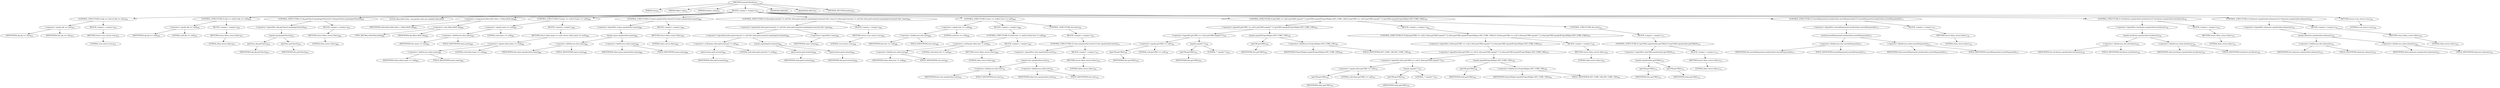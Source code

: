 digraph "sameOrSimilar" {  
"1469" [label = <(METHOD,sameOrSimilar)<SUB>671</SUB>> ]
"129" [label = <(PARAM,this)<SUB>671</SUB>> ]
"1470" [label = <(PARAM,Object obj)<SUB>671</SUB>> ]
"1471" [label = <(PARAM,boolean same)<SUB>671</SUB>> ]
"1472" [label = <(BLOCK,&lt;empty&gt;,&lt;empty&gt;)<SUB>671</SUB>> ]
"1473" [label = <(CONTROL_STRUCTURE,if (obj == this),if (obj == this))<SUB>672</SUB>> ]
"1474" [label = <(&lt;operator&gt;.equals,obj == this)<SUB>672</SUB>> ]
"1475" [label = <(IDENTIFIER,obj,obj == this)<SUB>672</SUB>> ]
"128" [label = <(IDENTIFIER,this,obj == this)<SUB>672</SUB>> ]
"1476" [label = <(BLOCK,&lt;empty&gt;,&lt;empty&gt;)<SUB>672</SUB>> ]
"1477" [label = <(RETURN,return true;,return true;)<SUB>673</SUB>> ]
"1478" [label = <(LITERAL,true,return true;)<SUB>673</SUB>> ]
"1479" [label = <(CONTROL_STRUCTURE,if (obj == null),if (obj == null))<SUB>676</SUB>> ]
"1480" [label = <(&lt;operator&gt;.equals,obj == null)<SUB>676</SUB>> ]
"1481" [label = <(IDENTIFIER,obj,obj == null)<SUB>676</SUB>> ]
"1482" [label = <(LITERAL,null,obj == null)<SUB>676</SUB>> ]
"1483" [label = <(BLOCK,&lt;empty&gt;,&lt;empty&gt;)<SUB>676</SUB>> ]
"1484" [label = <(RETURN,return false;,return false;)<SUB>677</SUB>> ]
"1485" [label = <(LITERAL,false,return false;)<SUB>677</SUB>> ]
"1486" [label = <(CONTROL_STRUCTURE,if (!obj.getClass().equals(getClass())),if (!obj.getClass().equals(getClass())))<SUB>679</SUB>> ]
"1487" [label = <(&lt;operator&gt;.logicalNot,!obj.getClass().equals(getClass()))<SUB>679</SUB>> ]
"1488" [label = <(equals,equals(getClass()))<SUB>679</SUB>> ]
"1489" [label = <(getClass,obj.getClass())<SUB>679</SUB>> ]
"1490" [label = <(IDENTIFIER,obj,obj.getClass())<SUB>679</SUB>> ]
"1491" [label = <(getClass,getClass())<SUB>679</SUB>> ]
"130" [label = <(IDENTIFIER,this,getClass())<SUB>679</SUB>> ]
"1492" [label = <(BLOCK,&lt;empty&gt;,&lt;empty&gt;)<SUB>679</SUB>> ]
"1493" [label = <(RETURN,return false;,return false;)<SUB>680</SUB>> ]
"1494" [label = <(LITERAL,false,return false;)<SUB>680</SUB>> ]
"1495" [label = <(LOCAL,MacroDef other: org.apache.tools.ant.taskdefs.MacroDef)> ]
"1496" [label = <(&lt;operator&gt;.assignment,MacroDef other = (MacroDef) obj)<SUB>682</SUB>> ]
"1497" [label = <(IDENTIFIER,other,MacroDef other = (MacroDef) obj)<SUB>682</SUB>> ]
"1498" [label = <(&lt;operator&gt;.cast,(MacroDef) obj)<SUB>682</SUB>> ]
"1499" [label = <(TYPE_REF,MacroDef,MacroDef)<SUB>682</SUB>> ]
"1500" [label = <(IDENTIFIER,obj,(MacroDef) obj)<SUB>682</SUB>> ]
"1501" [label = <(CONTROL_STRUCTURE,if (name == null),if (name == null))<SUB>683</SUB>> ]
"1502" [label = <(&lt;operator&gt;.equals,name == null)<SUB>683</SUB>> ]
"1503" [label = <(&lt;operator&gt;.fieldAccess,this.name)<SUB>683</SUB>> ]
"1504" [label = <(IDENTIFIER,this,name == null)<SUB>683</SUB>> ]
"1505" [label = <(FIELD_IDENTIFIER,name,name)<SUB>683</SUB>> ]
"1506" [label = <(LITERAL,null,name == null)<SUB>683</SUB>> ]
"1507" [label = <(BLOCK,&lt;empty&gt;,&lt;empty&gt;)<SUB>683</SUB>> ]
"1508" [label = <(RETURN,return other.name == null;,return other.name == null;)<SUB>684</SUB>> ]
"1509" [label = <(&lt;operator&gt;.equals,other.name == null)<SUB>684</SUB>> ]
"1510" [label = <(&lt;operator&gt;.fieldAccess,other.name)<SUB>684</SUB>> ]
"1511" [label = <(IDENTIFIER,other,other.name == null)<SUB>684</SUB>> ]
"1512" [label = <(FIELD_IDENTIFIER,name,name)<SUB>684</SUB>> ]
"1513" [label = <(LITERAL,null,other.name == null)<SUB>684</SUB>> ]
"1514" [label = <(CONTROL_STRUCTURE,if (!name.equals(other.name)),if (!name.equals(other.name)))<SUB>686</SUB>> ]
"1515" [label = <(&lt;operator&gt;.logicalNot,!name.equals(other.name))<SUB>686</SUB>> ]
"1516" [label = <(equals,name.equals(other.name))<SUB>686</SUB>> ]
"1517" [label = <(&lt;operator&gt;.fieldAccess,this.name)<SUB>686</SUB>> ]
"1518" [label = <(IDENTIFIER,this,name.equals(other.name))<SUB>686</SUB>> ]
"1519" [label = <(FIELD_IDENTIFIER,name,name)<SUB>686</SUB>> ]
"1520" [label = <(&lt;operator&gt;.fieldAccess,other.name)<SUB>686</SUB>> ]
"1521" [label = <(IDENTIFIER,other,name.equals(other.name))<SUB>686</SUB>> ]
"1522" [label = <(FIELD_IDENTIFIER,name,name)<SUB>686</SUB>> ]
"1523" [label = <(BLOCK,&lt;empty&gt;,&lt;empty&gt;)<SUB>686</SUB>> ]
"1524" [label = <(RETURN,return false;,return false;)<SUB>687</SUB>> ]
"1525" [label = <(LITERAL,false,return false;)<SUB>687</SUB>> ]
"1526" [label = <(CONTROL_STRUCTURE,if (other.getLocation() != null &amp;&amp; other.getLocation().equals(getLocation()) &amp;&amp; !same),if (other.getLocation() != null &amp;&amp; other.getLocation().equals(getLocation()) &amp;&amp; !same))<SUB>691</SUB>> ]
"1527" [label = <(&lt;operator&gt;.logicalAnd,other.getLocation() != null &amp;&amp; other.getLocation().equals(getLocation()) &amp;&amp; !same)<SUB>691</SUB>> ]
"1528" [label = <(&lt;operator&gt;.logicalAnd,other.getLocation() != null &amp;&amp; other.getLocation().equals(getLocation()))<SUB>691</SUB>> ]
"1529" [label = <(&lt;operator&gt;.notEquals,other.getLocation() != null)<SUB>691</SUB>> ]
"1530" [label = <(getLocation,getLocation())<SUB>691</SUB>> ]
"1531" [label = <(IDENTIFIER,other,getLocation())<SUB>691</SUB>> ]
"1532" [label = <(LITERAL,null,other.getLocation() != null)<SUB>691</SUB>> ]
"1533" [label = <(equals,equals(getLocation()))<SUB>692</SUB>> ]
"1534" [label = <(getLocation,getLocation())<SUB>692</SUB>> ]
"1535" [label = <(IDENTIFIER,other,getLocation())<SUB>692</SUB>> ]
"1536" [label = <(getLocation,getLocation())<SUB>692</SUB>> ]
"131" [label = <(IDENTIFIER,this,getLocation())<SUB>692</SUB>> ]
"1537" [label = <(&lt;operator&gt;.logicalNot,!same)<SUB>693</SUB>> ]
"1538" [label = <(IDENTIFIER,same,!same)<SUB>693</SUB>> ]
"1539" [label = <(BLOCK,&lt;empty&gt;,&lt;empty&gt;)<SUB>693</SUB>> ]
"1540" [label = <(RETURN,return true;,return true;)<SUB>694</SUB>> ]
"1541" [label = <(LITERAL,true,return true;)<SUB>694</SUB>> ]
"1542" [label = <(CONTROL_STRUCTURE,if (text == null),if (text == null))<SUB>696</SUB>> ]
"1543" [label = <(&lt;operator&gt;.equals,text == null)<SUB>696</SUB>> ]
"1544" [label = <(&lt;operator&gt;.fieldAccess,this.text)<SUB>696</SUB>> ]
"1545" [label = <(IDENTIFIER,this,text == null)<SUB>696</SUB>> ]
"1546" [label = <(FIELD_IDENTIFIER,text,text)<SUB>696</SUB>> ]
"1547" [label = <(LITERAL,null,text == null)<SUB>696</SUB>> ]
"1548" [label = <(BLOCK,&lt;empty&gt;,&lt;empty&gt;)<SUB>696</SUB>> ]
"1549" [label = <(CONTROL_STRUCTURE,if (other.text != null),if (other.text != null))<SUB>697</SUB>> ]
"1550" [label = <(&lt;operator&gt;.notEquals,other.text != null)<SUB>697</SUB>> ]
"1551" [label = <(&lt;operator&gt;.fieldAccess,other.text)<SUB>697</SUB>> ]
"1552" [label = <(IDENTIFIER,other,other.text != null)<SUB>697</SUB>> ]
"1553" [label = <(FIELD_IDENTIFIER,text,text)<SUB>697</SUB>> ]
"1554" [label = <(LITERAL,null,other.text != null)<SUB>697</SUB>> ]
"1555" [label = <(BLOCK,&lt;empty&gt;,&lt;empty&gt;)<SUB>697</SUB>> ]
"1556" [label = <(RETURN,return false;,return false;)<SUB>698</SUB>> ]
"1557" [label = <(LITERAL,false,return false;)<SUB>698</SUB>> ]
"1558" [label = <(CONTROL_STRUCTURE,else,else)<SUB>700</SUB>> ]
"1559" [label = <(BLOCK,&lt;empty&gt;,&lt;empty&gt;)<SUB>700</SUB>> ]
"1560" [label = <(CONTROL_STRUCTURE,if (!text.equals(other.text)),if (!text.equals(other.text)))<SUB>701</SUB>> ]
"1561" [label = <(&lt;operator&gt;.logicalNot,!text.equals(other.text))<SUB>701</SUB>> ]
"1562" [label = <(equals,text.equals(other.text))<SUB>701</SUB>> ]
"1563" [label = <(&lt;operator&gt;.fieldAccess,this.text)<SUB>701</SUB>> ]
"1564" [label = <(IDENTIFIER,this,text.equals(other.text))<SUB>701</SUB>> ]
"1565" [label = <(FIELD_IDENTIFIER,text,text)<SUB>701</SUB>> ]
"1566" [label = <(&lt;operator&gt;.fieldAccess,other.text)<SUB>701</SUB>> ]
"1567" [label = <(IDENTIFIER,other,text.equals(other.text))<SUB>701</SUB>> ]
"1568" [label = <(FIELD_IDENTIFIER,text,text)<SUB>701</SUB>> ]
"1569" [label = <(BLOCK,&lt;empty&gt;,&lt;empty&gt;)<SUB>701</SUB>> ]
"1570" [label = <(RETURN,return false;,return false;)<SUB>702</SUB>> ]
"1571" [label = <(LITERAL,false,return false;)<SUB>702</SUB>> ]
"1572" [label = <(CONTROL_STRUCTURE,if (getURI() == null || getURI().equals(&quot;&quot;) || getURI().equals(ProjectHelper.ANT_CORE_URI)),if (getURI() == null || getURI().equals(&quot;&quot;) || getURI().equals(ProjectHelper.ANT_CORE_URI)))<SUB>705</SUB>> ]
"1573" [label = <(&lt;operator&gt;.logicalOr,getURI() == null || getURI().equals(&quot;&quot;) || getURI().equals(ProjectHelper.ANT_CORE_URI))<SUB>705</SUB>> ]
"1574" [label = <(&lt;operator&gt;.logicalOr,getURI() == null || getURI().equals(&quot;&quot;))<SUB>705</SUB>> ]
"1575" [label = <(&lt;operator&gt;.equals,getURI() == null)<SUB>705</SUB>> ]
"1576" [label = <(getURI,getURI())<SUB>705</SUB>> ]
"132" [label = <(IDENTIFIER,this,getURI())<SUB>705</SUB>> ]
"1577" [label = <(LITERAL,null,getURI() == null)<SUB>705</SUB>> ]
"1578" [label = <(equals,equals(&quot;&quot;))<SUB>705</SUB>> ]
"1579" [label = <(getURI,getURI())<SUB>705</SUB>> ]
"133" [label = <(IDENTIFIER,this,getURI())<SUB>705</SUB>> ]
"1580" [label = <(LITERAL,&quot;&quot;,equals(&quot;&quot;))<SUB>705</SUB>> ]
"1581" [label = <(equals,equals(ProjectHelper.ANT_CORE_URI))<SUB>706</SUB>> ]
"1582" [label = <(getURI,getURI())<SUB>706</SUB>> ]
"134" [label = <(IDENTIFIER,this,getURI())<SUB>706</SUB>> ]
"1583" [label = <(&lt;operator&gt;.fieldAccess,ProjectHelper.ANT_CORE_URI)<SUB>706</SUB>> ]
"1584" [label = <(IDENTIFIER,ProjectHelper,equals(ProjectHelper.ANT_CORE_URI))<SUB>706</SUB>> ]
"1585" [label = <(FIELD_IDENTIFIER,ANT_CORE_URI,ANT_CORE_URI)<SUB>706</SUB>> ]
"1586" [label = <(BLOCK,&lt;empty&gt;,&lt;empty&gt;)<SUB>706</SUB>> ]
"1587" [label = <(CONTROL_STRUCTURE,if (!(other.getURI() == null || other.getURI().equals(&quot;&quot;) || other.getURI().equals(ProjectHelper.ANT_CORE_URI))),if (!(other.getURI() == null || other.getURI().equals(&quot;&quot;) || other.getURI().equals(ProjectHelper.ANT_CORE_URI))))<SUB>707</SUB>> ]
"1588" [label = <(&lt;operator&gt;.logicalNot,!(other.getURI() == null || other.getURI().equals(&quot;&quot;) || other.getURI().equals(ProjectHelper.ANT_CORE_URI)))<SUB>707</SUB>> ]
"1589" [label = <(&lt;operator&gt;.logicalOr,other.getURI() == null || other.getURI().equals(&quot;&quot;) || other.getURI().equals(ProjectHelper.ANT_CORE_URI))<SUB>707</SUB>> ]
"1590" [label = <(&lt;operator&gt;.logicalOr,other.getURI() == null || other.getURI().equals(&quot;&quot;))<SUB>707</SUB>> ]
"1591" [label = <(&lt;operator&gt;.equals,other.getURI() == null)<SUB>707</SUB>> ]
"1592" [label = <(getURI,getURI())<SUB>707</SUB>> ]
"1593" [label = <(IDENTIFIER,other,getURI())<SUB>707</SUB>> ]
"1594" [label = <(LITERAL,null,other.getURI() == null)<SUB>707</SUB>> ]
"1595" [label = <(equals,equals(&quot;&quot;))<SUB>707</SUB>> ]
"1596" [label = <(getURI,getURI())<SUB>707</SUB>> ]
"1597" [label = <(IDENTIFIER,other,getURI())<SUB>707</SUB>> ]
"1598" [label = <(LITERAL,&quot;&quot;,equals(&quot;&quot;))<SUB>707</SUB>> ]
"1599" [label = <(equals,equals(ProjectHelper.ANT_CORE_URI))<SUB>708</SUB>> ]
"1600" [label = <(getURI,getURI())<SUB>708</SUB>> ]
"1601" [label = <(IDENTIFIER,other,getURI())<SUB>708</SUB>> ]
"1602" [label = <(&lt;operator&gt;.fieldAccess,ProjectHelper.ANT_CORE_URI)<SUB>708</SUB>> ]
"1603" [label = <(IDENTIFIER,ProjectHelper,equals(ProjectHelper.ANT_CORE_URI))<SUB>708</SUB>> ]
"1604" [label = <(FIELD_IDENTIFIER,ANT_CORE_URI,ANT_CORE_URI)<SUB>708</SUB>> ]
"1605" [label = <(BLOCK,&lt;empty&gt;,&lt;empty&gt;)<SUB>708</SUB>> ]
"1606" [label = <(RETURN,return false;,return false;)<SUB>709</SUB>> ]
"1607" [label = <(LITERAL,false,return false;)<SUB>709</SUB>> ]
"1608" [label = <(CONTROL_STRUCTURE,else,else)<SUB>711</SUB>> ]
"1609" [label = <(BLOCK,&lt;empty&gt;,&lt;empty&gt;)<SUB>711</SUB>> ]
"1610" [label = <(CONTROL_STRUCTURE,if (!getURI().equals(other.getURI())),if (!getURI().equals(other.getURI())))<SUB>712</SUB>> ]
"1611" [label = <(&lt;operator&gt;.logicalNot,!getURI().equals(other.getURI()))<SUB>712</SUB>> ]
"1612" [label = <(equals,equals(other.getURI()))<SUB>712</SUB>> ]
"1613" [label = <(getURI,getURI())<SUB>712</SUB>> ]
"135" [label = <(IDENTIFIER,this,getURI())<SUB>712</SUB>> ]
"1614" [label = <(getURI,getURI())<SUB>712</SUB>> ]
"1615" [label = <(IDENTIFIER,other,getURI())<SUB>712</SUB>> ]
"1616" [label = <(BLOCK,&lt;empty&gt;,&lt;empty&gt;)<SUB>712</SUB>> ]
"1617" [label = <(RETURN,return false;,return false;)<SUB>713</SUB>> ]
"1618" [label = <(LITERAL,false,return false;)<SUB>713</SUB>> ]
"1619" [label = <(CONTROL_STRUCTURE,if (!nestedSequential.similar(other.nestedSequential)),if (!nestedSequential.similar(other.nestedSequential)))<SUB>717</SUB>> ]
"1620" [label = <(&lt;operator&gt;.logicalNot,!nestedSequential.similar(other.nestedSequential))<SUB>717</SUB>> ]
"1621" [label = <(similar,nestedSequential.similar(other.nestedSequential))<SUB>717</SUB>> ]
"1622" [label = <(&lt;operator&gt;.fieldAccess,this.nestedSequential)<SUB>717</SUB>> ]
"1623" [label = <(IDENTIFIER,this,nestedSequential.similar(other.nestedSequential))<SUB>717</SUB>> ]
"1624" [label = <(FIELD_IDENTIFIER,nestedSequential,nestedSequential)<SUB>717</SUB>> ]
"1625" [label = <(&lt;operator&gt;.fieldAccess,other.nestedSequential)<SUB>717</SUB>> ]
"1626" [label = <(IDENTIFIER,other,nestedSequential.similar(other.nestedSequential))<SUB>717</SUB>> ]
"1627" [label = <(FIELD_IDENTIFIER,nestedSequential,nestedSequential)<SUB>717</SUB>> ]
"1628" [label = <(BLOCK,&lt;empty&gt;,&lt;empty&gt;)<SUB>717</SUB>> ]
"1629" [label = <(RETURN,return false;,return false;)<SUB>718</SUB>> ]
"1630" [label = <(LITERAL,false,return false;)<SUB>718</SUB>> ]
"1631" [label = <(CONTROL_STRUCTURE,if (!attributes.equals(other.attributes)),if (!attributes.equals(other.attributes)))<SUB>720</SUB>> ]
"1632" [label = <(&lt;operator&gt;.logicalNot,!attributes.equals(other.attributes))<SUB>720</SUB>> ]
"1633" [label = <(equals,attributes.equals(other.attributes))<SUB>720</SUB>> ]
"1634" [label = <(&lt;operator&gt;.fieldAccess,this.attributes)<SUB>720</SUB>> ]
"1635" [label = <(IDENTIFIER,this,attributes.equals(other.attributes))<SUB>720</SUB>> ]
"1636" [label = <(FIELD_IDENTIFIER,attributes,attributes)<SUB>720</SUB>> ]
"1637" [label = <(&lt;operator&gt;.fieldAccess,other.attributes)<SUB>720</SUB>> ]
"1638" [label = <(IDENTIFIER,other,attributes.equals(other.attributes))<SUB>720</SUB>> ]
"1639" [label = <(FIELD_IDENTIFIER,attributes,attributes)<SUB>720</SUB>> ]
"1640" [label = <(BLOCK,&lt;empty&gt;,&lt;empty&gt;)<SUB>720</SUB>> ]
"1641" [label = <(RETURN,return false;,return false;)<SUB>721</SUB>> ]
"1642" [label = <(LITERAL,false,return false;)<SUB>721</SUB>> ]
"1643" [label = <(CONTROL_STRUCTURE,if (!elements.equals(other.elements)),if (!elements.equals(other.elements)))<SUB>723</SUB>> ]
"1644" [label = <(&lt;operator&gt;.logicalNot,!elements.equals(other.elements))<SUB>723</SUB>> ]
"1645" [label = <(equals,elements.equals(other.elements))<SUB>723</SUB>> ]
"1646" [label = <(&lt;operator&gt;.fieldAccess,this.elements)<SUB>723</SUB>> ]
"1647" [label = <(IDENTIFIER,this,elements.equals(other.elements))<SUB>723</SUB>> ]
"1648" [label = <(FIELD_IDENTIFIER,elements,elements)<SUB>723</SUB>> ]
"1649" [label = <(&lt;operator&gt;.fieldAccess,other.elements)<SUB>723</SUB>> ]
"1650" [label = <(IDENTIFIER,other,elements.equals(other.elements))<SUB>723</SUB>> ]
"1651" [label = <(FIELD_IDENTIFIER,elements,elements)<SUB>723</SUB>> ]
"1652" [label = <(BLOCK,&lt;empty&gt;,&lt;empty&gt;)<SUB>723</SUB>> ]
"1653" [label = <(RETURN,return false;,return false;)<SUB>724</SUB>> ]
"1654" [label = <(LITERAL,false,return false;)<SUB>724</SUB>> ]
"1655" [label = <(RETURN,return true;,return true;)<SUB>726</SUB>> ]
"1656" [label = <(LITERAL,true,return true;)<SUB>726</SUB>> ]
"1657" [label = <(MODIFIER,PRIVATE)> ]
"1658" [label = <(MODIFIER,VIRTUAL)> ]
"1659" [label = <(METHOD_RETURN,boolean)<SUB>671</SUB>> ]
  "1469" -> "129" 
  "1469" -> "1470" 
  "1469" -> "1471" 
  "1469" -> "1472" 
  "1469" -> "1657" 
  "1469" -> "1658" 
  "1469" -> "1659" 
  "1472" -> "1473" 
  "1472" -> "1479" 
  "1472" -> "1486" 
  "1472" -> "1495" 
  "1472" -> "1496" 
  "1472" -> "1501" 
  "1472" -> "1514" 
  "1472" -> "1526" 
  "1472" -> "1542" 
  "1472" -> "1572" 
  "1472" -> "1619" 
  "1472" -> "1631" 
  "1472" -> "1643" 
  "1472" -> "1655" 
  "1473" -> "1474" 
  "1473" -> "1476" 
  "1474" -> "1475" 
  "1474" -> "128" 
  "1476" -> "1477" 
  "1477" -> "1478" 
  "1479" -> "1480" 
  "1479" -> "1483" 
  "1480" -> "1481" 
  "1480" -> "1482" 
  "1483" -> "1484" 
  "1484" -> "1485" 
  "1486" -> "1487" 
  "1486" -> "1492" 
  "1487" -> "1488" 
  "1488" -> "1489" 
  "1488" -> "1491" 
  "1489" -> "1490" 
  "1491" -> "130" 
  "1492" -> "1493" 
  "1493" -> "1494" 
  "1496" -> "1497" 
  "1496" -> "1498" 
  "1498" -> "1499" 
  "1498" -> "1500" 
  "1501" -> "1502" 
  "1501" -> "1507" 
  "1502" -> "1503" 
  "1502" -> "1506" 
  "1503" -> "1504" 
  "1503" -> "1505" 
  "1507" -> "1508" 
  "1508" -> "1509" 
  "1509" -> "1510" 
  "1509" -> "1513" 
  "1510" -> "1511" 
  "1510" -> "1512" 
  "1514" -> "1515" 
  "1514" -> "1523" 
  "1515" -> "1516" 
  "1516" -> "1517" 
  "1516" -> "1520" 
  "1517" -> "1518" 
  "1517" -> "1519" 
  "1520" -> "1521" 
  "1520" -> "1522" 
  "1523" -> "1524" 
  "1524" -> "1525" 
  "1526" -> "1527" 
  "1526" -> "1539" 
  "1527" -> "1528" 
  "1527" -> "1537" 
  "1528" -> "1529" 
  "1528" -> "1533" 
  "1529" -> "1530" 
  "1529" -> "1532" 
  "1530" -> "1531" 
  "1533" -> "1534" 
  "1533" -> "1536" 
  "1534" -> "1535" 
  "1536" -> "131" 
  "1537" -> "1538" 
  "1539" -> "1540" 
  "1540" -> "1541" 
  "1542" -> "1543" 
  "1542" -> "1548" 
  "1542" -> "1558" 
  "1543" -> "1544" 
  "1543" -> "1547" 
  "1544" -> "1545" 
  "1544" -> "1546" 
  "1548" -> "1549" 
  "1549" -> "1550" 
  "1549" -> "1555" 
  "1550" -> "1551" 
  "1550" -> "1554" 
  "1551" -> "1552" 
  "1551" -> "1553" 
  "1555" -> "1556" 
  "1556" -> "1557" 
  "1558" -> "1559" 
  "1559" -> "1560" 
  "1560" -> "1561" 
  "1560" -> "1569" 
  "1561" -> "1562" 
  "1562" -> "1563" 
  "1562" -> "1566" 
  "1563" -> "1564" 
  "1563" -> "1565" 
  "1566" -> "1567" 
  "1566" -> "1568" 
  "1569" -> "1570" 
  "1570" -> "1571" 
  "1572" -> "1573" 
  "1572" -> "1586" 
  "1572" -> "1608" 
  "1573" -> "1574" 
  "1573" -> "1581" 
  "1574" -> "1575" 
  "1574" -> "1578" 
  "1575" -> "1576" 
  "1575" -> "1577" 
  "1576" -> "132" 
  "1578" -> "1579" 
  "1578" -> "1580" 
  "1579" -> "133" 
  "1581" -> "1582" 
  "1581" -> "1583" 
  "1582" -> "134" 
  "1583" -> "1584" 
  "1583" -> "1585" 
  "1586" -> "1587" 
  "1587" -> "1588" 
  "1587" -> "1605" 
  "1588" -> "1589" 
  "1589" -> "1590" 
  "1589" -> "1599" 
  "1590" -> "1591" 
  "1590" -> "1595" 
  "1591" -> "1592" 
  "1591" -> "1594" 
  "1592" -> "1593" 
  "1595" -> "1596" 
  "1595" -> "1598" 
  "1596" -> "1597" 
  "1599" -> "1600" 
  "1599" -> "1602" 
  "1600" -> "1601" 
  "1602" -> "1603" 
  "1602" -> "1604" 
  "1605" -> "1606" 
  "1606" -> "1607" 
  "1608" -> "1609" 
  "1609" -> "1610" 
  "1610" -> "1611" 
  "1610" -> "1616" 
  "1611" -> "1612" 
  "1612" -> "1613" 
  "1612" -> "1614" 
  "1613" -> "135" 
  "1614" -> "1615" 
  "1616" -> "1617" 
  "1617" -> "1618" 
  "1619" -> "1620" 
  "1619" -> "1628" 
  "1620" -> "1621" 
  "1621" -> "1622" 
  "1621" -> "1625" 
  "1622" -> "1623" 
  "1622" -> "1624" 
  "1625" -> "1626" 
  "1625" -> "1627" 
  "1628" -> "1629" 
  "1629" -> "1630" 
  "1631" -> "1632" 
  "1631" -> "1640" 
  "1632" -> "1633" 
  "1633" -> "1634" 
  "1633" -> "1637" 
  "1634" -> "1635" 
  "1634" -> "1636" 
  "1637" -> "1638" 
  "1637" -> "1639" 
  "1640" -> "1641" 
  "1641" -> "1642" 
  "1643" -> "1644" 
  "1643" -> "1652" 
  "1644" -> "1645" 
  "1645" -> "1646" 
  "1645" -> "1649" 
  "1646" -> "1647" 
  "1646" -> "1648" 
  "1649" -> "1650" 
  "1649" -> "1651" 
  "1652" -> "1653" 
  "1653" -> "1654" 
  "1655" -> "1656" 
}
